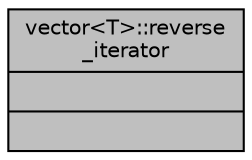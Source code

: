 digraph "vector&lt;T&gt;::reverse_iterator"
{
 // INTERACTIVE_SVG=YES
  bgcolor="transparent";
  edge [fontname="Helvetica",fontsize="10",labelfontname="Helvetica",labelfontsize="10"];
  node [fontname="Helvetica",fontsize="10",shape=record];
  Node1 [label="{vector\<T\>::reverse\l_iterator\n||}",height=0.2,width=0.4,color="black", fillcolor="grey75", style="filled", fontcolor="black"];
}
